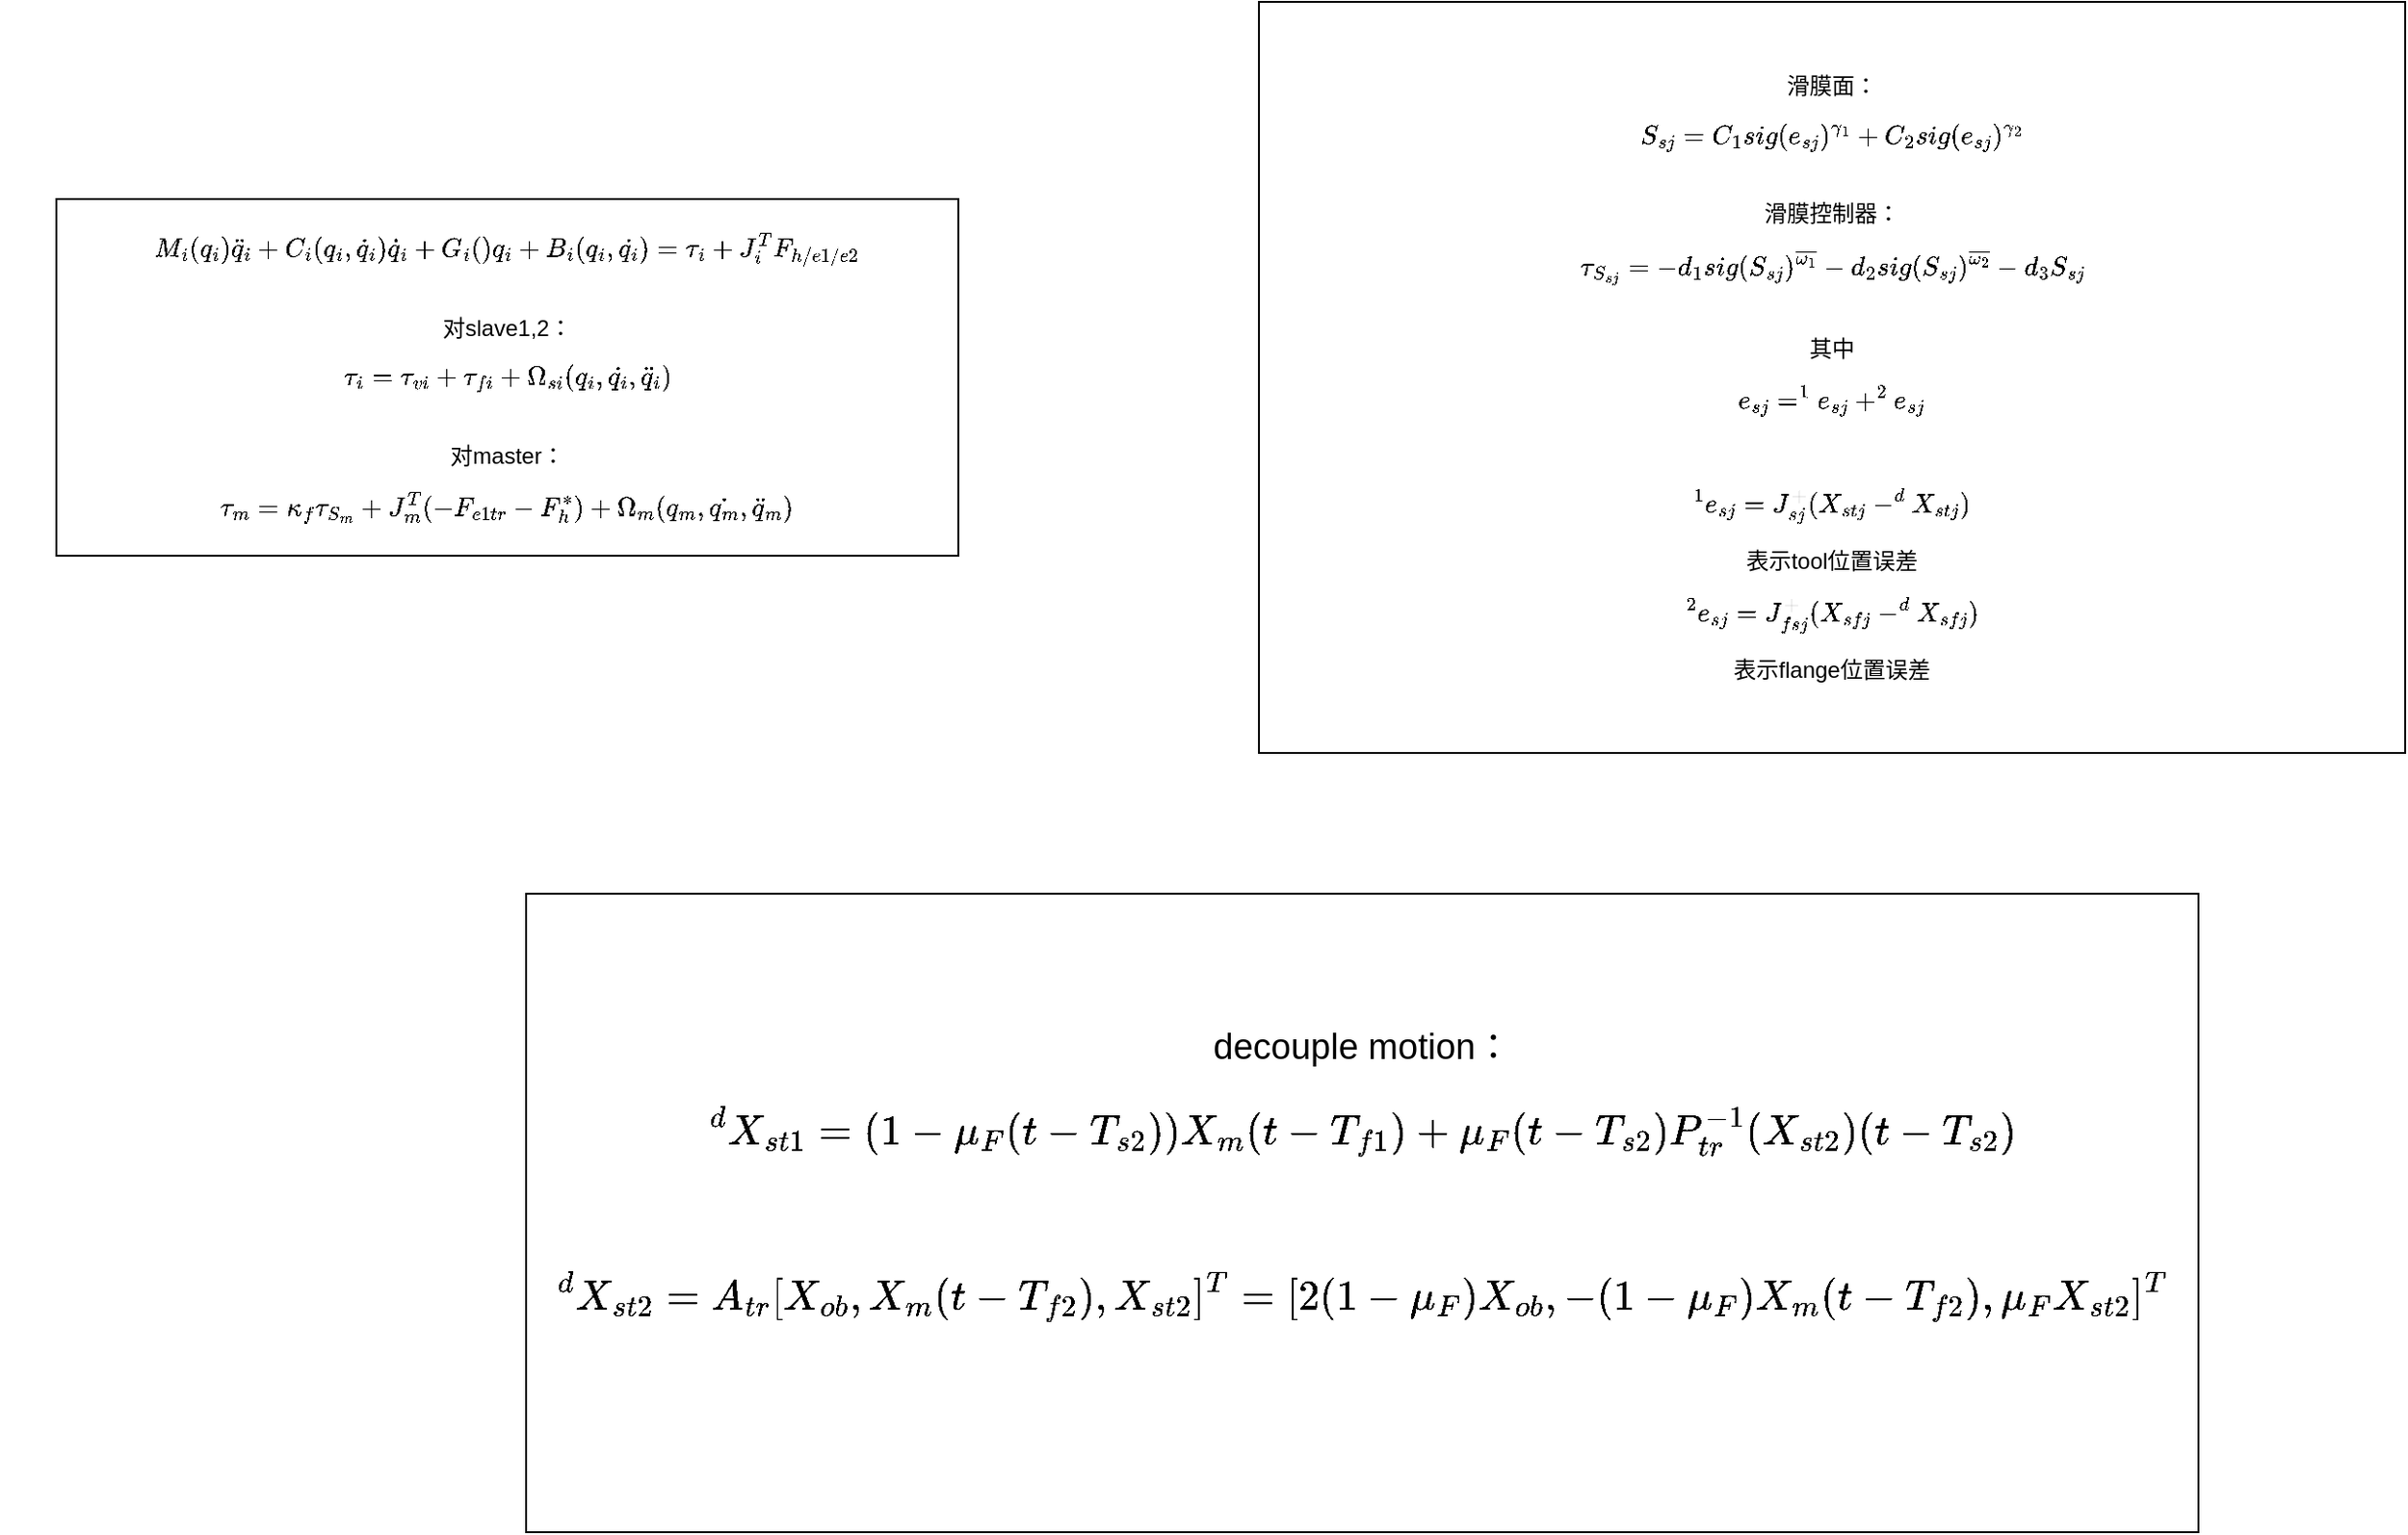 <mxfile version="22.1.17" type="github">
  <diagram name="第 1 页" id="P_fQ2WuIPNBgrpiUpPbC">
    <mxGraphModel dx="4736" dy="5408" grid="1" gridSize="10" guides="1" tooltips="1" connect="1" arrows="1" fold="1" page="1" pageScale="1" pageWidth="3300" pageHeight="4681" math="1" shadow="0">
      <root>
        <mxCell id="0" />
        <mxCell id="1" parent="0" />
        <mxCell id="e8ZI6Lg5yfZCw3XqL3-c-1" value="$$M_i(q_i)\ddot{q}_i+C_i(q_i,\dot{q}_i)\dot{q}_i+G_i()q_i+B_i(q_i,\dot{q_i})=\tau_i+J^T_iF_{h/e1/e2}$$&lt;br&gt;对slave1,2：$$\tau_i=\tau_{vi}+\tau_{fi}+\Omega_{si}(q_i,\dot{q_i},\ddot{q}_i)$$&lt;br&gt;对master：$$\tau_m=\kappa_f\tau_{S_m}+J^T_m(-F_{e1tr}-F^*_h)+\Omega_{m}(q_m,\dot{q_m},\ddot{q}_m)$$" style="rounded=0;whiteSpace=wrap;html=1;" vertex="1" parent="1">
          <mxGeometry x="-10" y="-230" width="480" height="190" as="geometry" />
        </mxCell>
        <mxCell id="e8ZI6Lg5yfZCw3XqL3-c-2" value="&lt;p style=&quot;line-height: 120%;&quot;&gt;&lt;font style=&quot;font-size: 12px;&quot;&gt;滑膜面：$$S_{sj}=C_1sig(e_{sj})^{\gamma_1}+C_2sig(e_{sj})^{\gamma_2}$$&lt;br&gt;滑膜控制器：$$\tau_{S_{sj}}=-d_1sig(S_{sj}&lt;br&gt;)^{\overline{\omega_1}}-d_2sig(S_{sj}&lt;br&gt;)^{\overline{\omega_2}}&lt;br&gt;-d_3S_{sj}&lt;br&gt;$$&lt;br&gt;其中$$e_{sj}=^1e_{sj}+^2e_{sj}&lt;br&gt;$$&lt;/font&gt;&lt;/p&gt;&lt;p style=&quot;line-height: 120%;&quot;&gt;&lt;font style=&quot;font-size: 12px;&quot;&gt;&lt;br&gt;$$^1e_{sj}=J^+_{sj}(X_{stj}-^dX_{stj}&lt;br&gt;)$$表示tool位置误差&lt;/font&gt;&lt;/p&gt;&lt;p style=&quot;line-height: 120%;&quot;&gt;$$^2e_{sj}=J^+_{fsj}(X_{sfj}-^dX_{sfj}&lt;br style=&quot;border-color: var(--border-color);&quot;&gt;)$$表示flange位置误差&lt;br&gt;&lt;/p&gt;" style="rounded=0;whiteSpace=wrap;html=1;spacing=0;" vertex="1" parent="1">
          <mxGeometry x="630" y="-335" width="610" height="400" as="geometry" />
        </mxCell>
        <mxCell id="e8ZI6Lg5yfZCw3XqL3-c-3" value="decouple motion：&lt;br&gt;$$^dX_{st1}=(1-\mu_F&lt;br style=&quot;border-color: var(--border-color);&quot;&gt;(t-T_{s2}))&lt;br style=&quot;border-color: var(--border-color);&quot;&gt;X_m(t-T_{f1})+\mu_F(t-T_{s2})P^{-1}_{tr}(X_{st2}&lt;br style=&quot;border-color: var(--border-color);&quot;&gt;)(t-T_{s2})&lt;br style=&quot;border-color: var(--border-color);&quot;&gt;$$&lt;br style=&quot;font-size: 19px;&quot;&gt;$$^dX_{st2}=A_{tr}[X_{ob},X_m(t-T_{f2}),X_{st2}]^T=[2(1-\mu_F)X_{ob},-(1-\mu_F&lt;br&gt;)&lt;br&gt;X_m(t-T_{f2}),\mu_FX_{st2}&lt;br&gt;]^T$$&lt;br&gt;" style="rounded=0;whiteSpace=wrap;html=1;fontSize=19;" vertex="1" parent="1">
          <mxGeometry x="240" y="140" width="890" height="340" as="geometry" />
        </mxCell>
      </root>
    </mxGraphModel>
  </diagram>
</mxfile>
